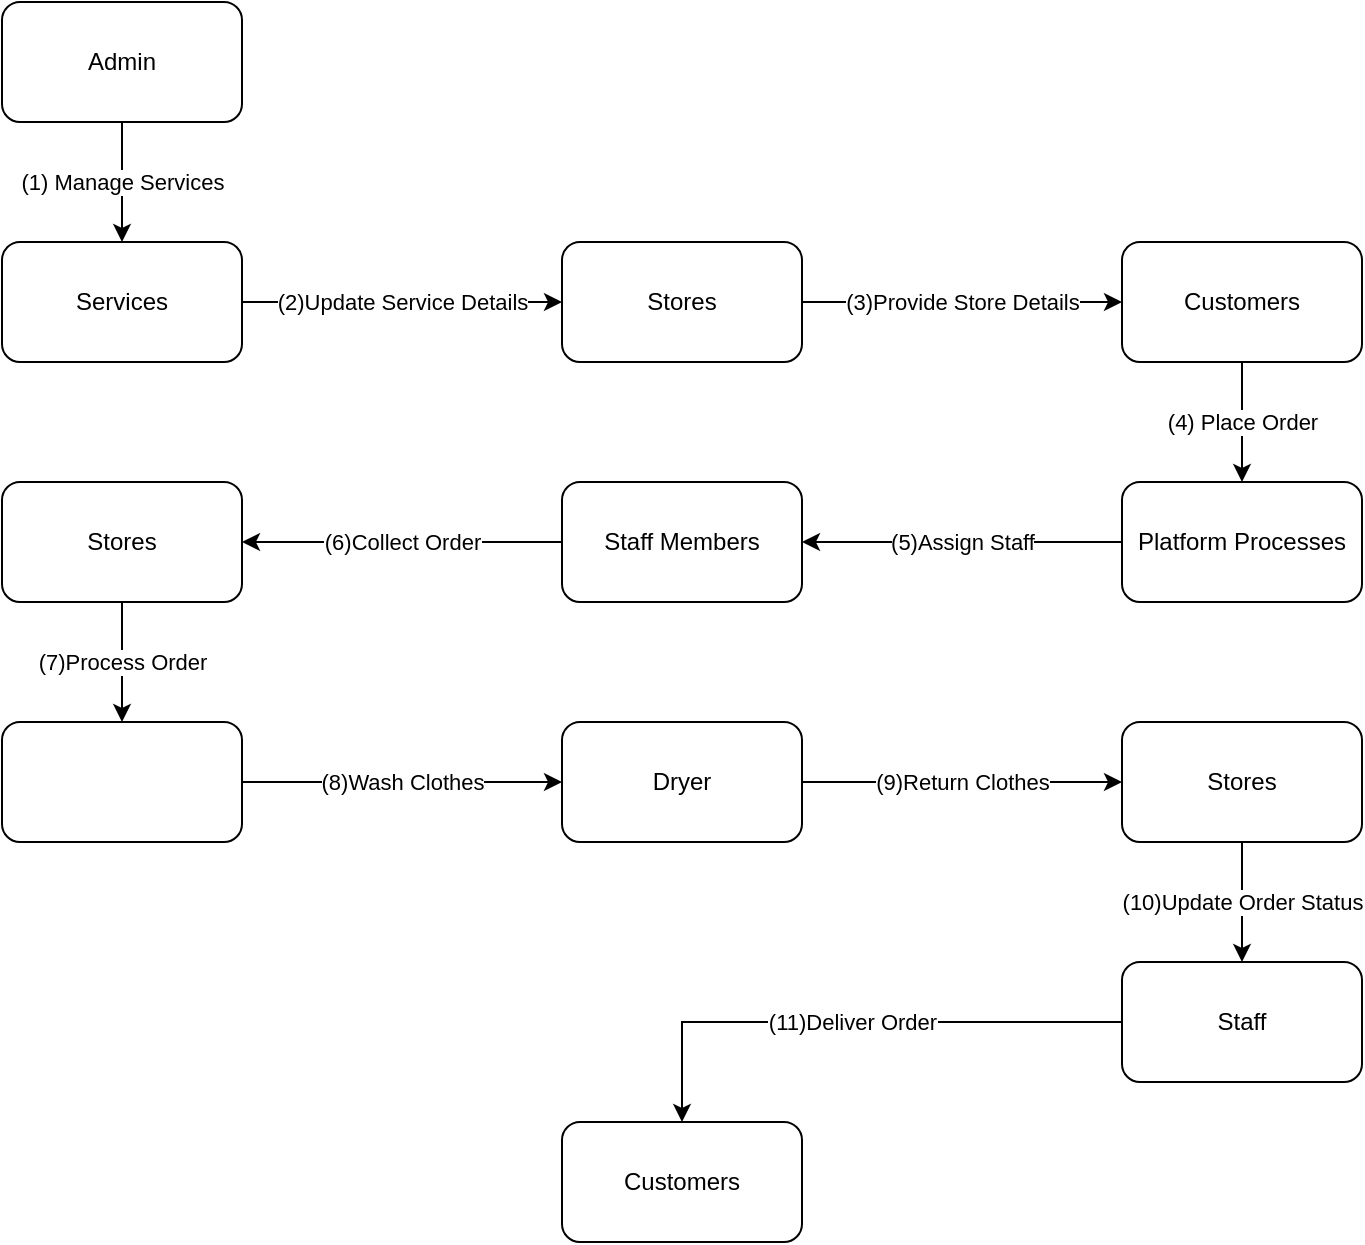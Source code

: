 <mxfile version="21.7.2" type="github">
  <diagram name="Page-1" id="czsOL5dWnO-yciWuYdLp">
    <mxGraphModel dx="1306" dy="747" grid="1" gridSize="10" guides="1" tooltips="1" connect="1" arrows="1" fold="1" page="1" pageScale="1" pageWidth="850" pageHeight="1100" math="0" shadow="0">
      <root>
        <mxCell id="0" />
        <mxCell id="1" parent="0" />
        <mxCell id="twrA5EIKvNV0HJjJfXJA-22" value="(1) Manage Services" style="edgeStyle=orthogonalEdgeStyle;rounded=0;orthogonalLoop=1;jettySize=auto;html=1;" edge="1" parent="1" source="twrA5EIKvNV0HJjJfXJA-1" target="twrA5EIKvNV0HJjJfXJA-2">
          <mxGeometry relative="1" as="geometry" />
        </mxCell>
        <mxCell id="twrA5EIKvNV0HJjJfXJA-1" value="Admin" style="rounded=1;whiteSpace=wrap;html=1;" vertex="1" parent="1">
          <mxGeometry x="40" y="20" width="120" height="60" as="geometry" />
        </mxCell>
        <mxCell id="twrA5EIKvNV0HJjJfXJA-11" value="(2)Update Service Details" style="edgeStyle=orthogonalEdgeStyle;rounded=0;orthogonalLoop=1;jettySize=auto;html=1;" edge="1" parent="1" source="twrA5EIKvNV0HJjJfXJA-2" target="twrA5EIKvNV0HJjJfXJA-3">
          <mxGeometry relative="1" as="geometry" />
        </mxCell>
        <mxCell id="twrA5EIKvNV0HJjJfXJA-2" value="Services" style="rounded=1;whiteSpace=wrap;html=1;" vertex="1" parent="1">
          <mxGeometry x="40" y="140" width="120" height="60" as="geometry" />
        </mxCell>
        <mxCell id="twrA5EIKvNV0HJjJfXJA-12" value="(3)Provide Store Details" style="edgeStyle=orthogonalEdgeStyle;rounded=0;orthogonalLoop=1;jettySize=auto;html=1;" edge="1" parent="1" source="twrA5EIKvNV0HJjJfXJA-3" target="twrA5EIKvNV0HJjJfXJA-4">
          <mxGeometry relative="1" as="geometry" />
        </mxCell>
        <mxCell id="twrA5EIKvNV0HJjJfXJA-3" value="Stores" style="rounded=1;whiteSpace=wrap;html=1;" vertex="1" parent="1">
          <mxGeometry x="320" y="140" width="120" height="60" as="geometry" />
        </mxCell>
        <mxCell id="twrA5EIKvNV0HJjJfXJA-13" value="(4) Place Order" style="edgeStyle=orthogonalEdgeStyle;rounded=0;orthogonalLoop=1;jettySize=auto;html=1;" edge="1" parent="1" source="twrA5EIKvNV0HJjJfXJA-4" target="twrA5EIKvNV0HJjJfXJA-5">
          <mxGeometry relative="1" as="geometry" />
        </mxCell>
        <mxCell id="twrA5EIKvNV0HJjJfXJA-4" value="Customers" style="rounded=1;whiteSpace=wrap;html=1;" vertex="1" parent="1">
          <mxGeometry x="600" y="140" width="120" height="60" as="geometry" />
        </mxCell>
        <mxCell id="twrA5EIKvNV0HJjJfXJA-14" value="(5)Assign Staff" style="edgeStyle=orthogonalEdgeStyle;rounded=0;orthogonalLoop=1;jettySize=auto;html=1;" edge="1" parent="1" source="twrA5EIKvNV0HJjJfXJA-5" target="twrA5EIKvNV0HJjJfXJA-6">
          <mxGeometry relative="1" as="geometry" />
        </mxCell>
        <mxCell id="twrA5EIKvNV0HJjJfXJA-5" value="Platform Processes" style="rounded=1;whiteSpace=wrap;html=1;" vertex="1" parent="1">
          <mxGeometry x="600" y="260" width="120" height="60" as="geometry" />
        </mxCell>
        <mxCell id="twrA5EIKvNV0HJjJfXJA-15" value="(6)Collect Order" style="edgeStyle=orthogonalEdgeStyle;rounded=0;orthogonalLoop=1;jettySize=auto;html=1;" edge="1" parent="1" source="twrA5EIKvNV0HJjJfXJA-6" target="twrA5EIKvNV0HJjJfXJA-7">
          <mxGeometry relative="1" as="geometry" />
        </mxCell>
        <mxCell id="twrA5EIKvNV0HJjJfXJA-6" value="Staff Members" style="rounded=1;whiteSpace=wrap;html=1;" vertex="1" parent="1">
          <mxGeometry x="320" y="260" width="120" height="60" as="geometry" />
        </mxCell>
        <mxCell id="twrA5EIKvNV0HJjJfXJA-24" value="(7)Process Order" style="edgeStyle=orthogonalEdgeStyle;rounded=0;orthogonalLoop=1;jettySize=auto;html=1;" edge="1" parent="1" source="twrA5EIKvNV0HJjJfXJA-7" target="twrA5EIKvNV0HJjJfXJA-23">
          <mxGeometry relative="1" as="geometry" />
        </mxCell>
        <mxCell id="twrA5EIKvNV0HJjJfXJA-7" value="Stores" style="rounded=1;whiteSpace=wrap;html=1;" vertex="1" parent="1">
          <mxGeometry x="40" y="260" width="120" height="60" as="geometry" />
        </mxCell>
        <mxCell id="twrA5EIKvNV0HJjJfXJA-27" value="(11)Deliver Order" style="edgeStyle=orthogonalEdgeStyle;rounded=0;orthogonalLoop=1;jettySize=auto;html=1;" edge="1" parent="1" source="twrA5EIKvNV0HJjJfXJA-8" target="twrA5EIKvNV0HJjJfXJA-9">
          <mxGeometry relative="1" as="geometry" />
        </mxCell>
        <mxCell id="twrA5EIKvNV0HJjJfXJA-8" value="Staff" style="rounded=1;whiteSpace=wrap;html=1;" vertex="1" parent="1">
          <mxGeometry x="600" y="500" width="120" height="60" as="geometry" />
        </mxCell>
        <mxCell id="twrA5EIKvNV0HJjJfXJA-9" value="Customers" style="rounded=1;whiteSpace=wrap;html=1;" vertex="1" parent="1">
          <mxGeometry x="320" y="580" width="120" height="60" as="geometry" />
        </mxCell>
        <mxCell id="twrA5EIKvNV0HJjJfXJA-19" value="(9)Return Clothes" style="edgeStyle=orthogonalEdgeStyle;rounded=0;orthogonalLoop=1;jettySize=auto;html=1;" edge="1" parent="1" source="twrA5EIKvNV0HJjJfXJA-16" target="twrA5EIKvNV0HJjJfXJA-18">
          <mxGeometry relative="1" as="geometry" />
        </mxCell>
        <mxCell id="twrA5EIKvNV0HJjJfXJA-16" value="Dryer" style="rounded=1;whiteSpace=wrap;html=1;" vertex="1" parent="1">
          <mxGeometry x="320" y="380" width="120" height="60" as="geometry" />
        </mxCell>
        <mxCell id="twrA5EIKvNV0HJjJfXJA-20" value="(10)Update Order Status" style="edgeStyle=orthogonalEdgeStyle;rounded=0;orthogonalLoop=1;jettySize=auto;html=1;" edge="1" parent="1" source="twrA5EIKvNV0HJjJfXJA-18" target="twrA5EIKvNV0HJjJfXJA-8">
          <mxGeometry relative="1" as="geometry" />
        </mxCell>
        <mxCell id="twrA5EIKvNV0HJjJfXJA-18" value="Stores" style="rounded=1;whiteSpace=wrap;html=1;" vertex="1" parent="1">
          <mxGeometry x="600" y="380" width="120" height="60" as="geometry" />
        </mxCell>
        <mxCell id="twrA5EIKvNV0HJjJfXJA-25" value="(8)Wash Clothes" style="edgeStyle=orthogonalEdgeStyle;rounded=0;orthogonalLoop=1;jettySize=auto;html=1;" edge="1" parent="1" source="twrA5EIKvNV0HJjJfXJA-23" target="twrA5EIKvNV0HJjJfXJA-16">
          <mxGeometry relative="1" as="geometry" />
        </mxCell>
        <mxCell id="twrA5EIKvNV0HJjJfXJA-23" value="" style="rounded=1;whiteSpace=wrap;html=1;" vertex="1" parent="1">
          <mxGeometry x="40" y="380" width="120" height="60" as="geometry" />
        </mxCell>
      </root>
    </mxGraphModel>
  </diagram>
</mxfile>
